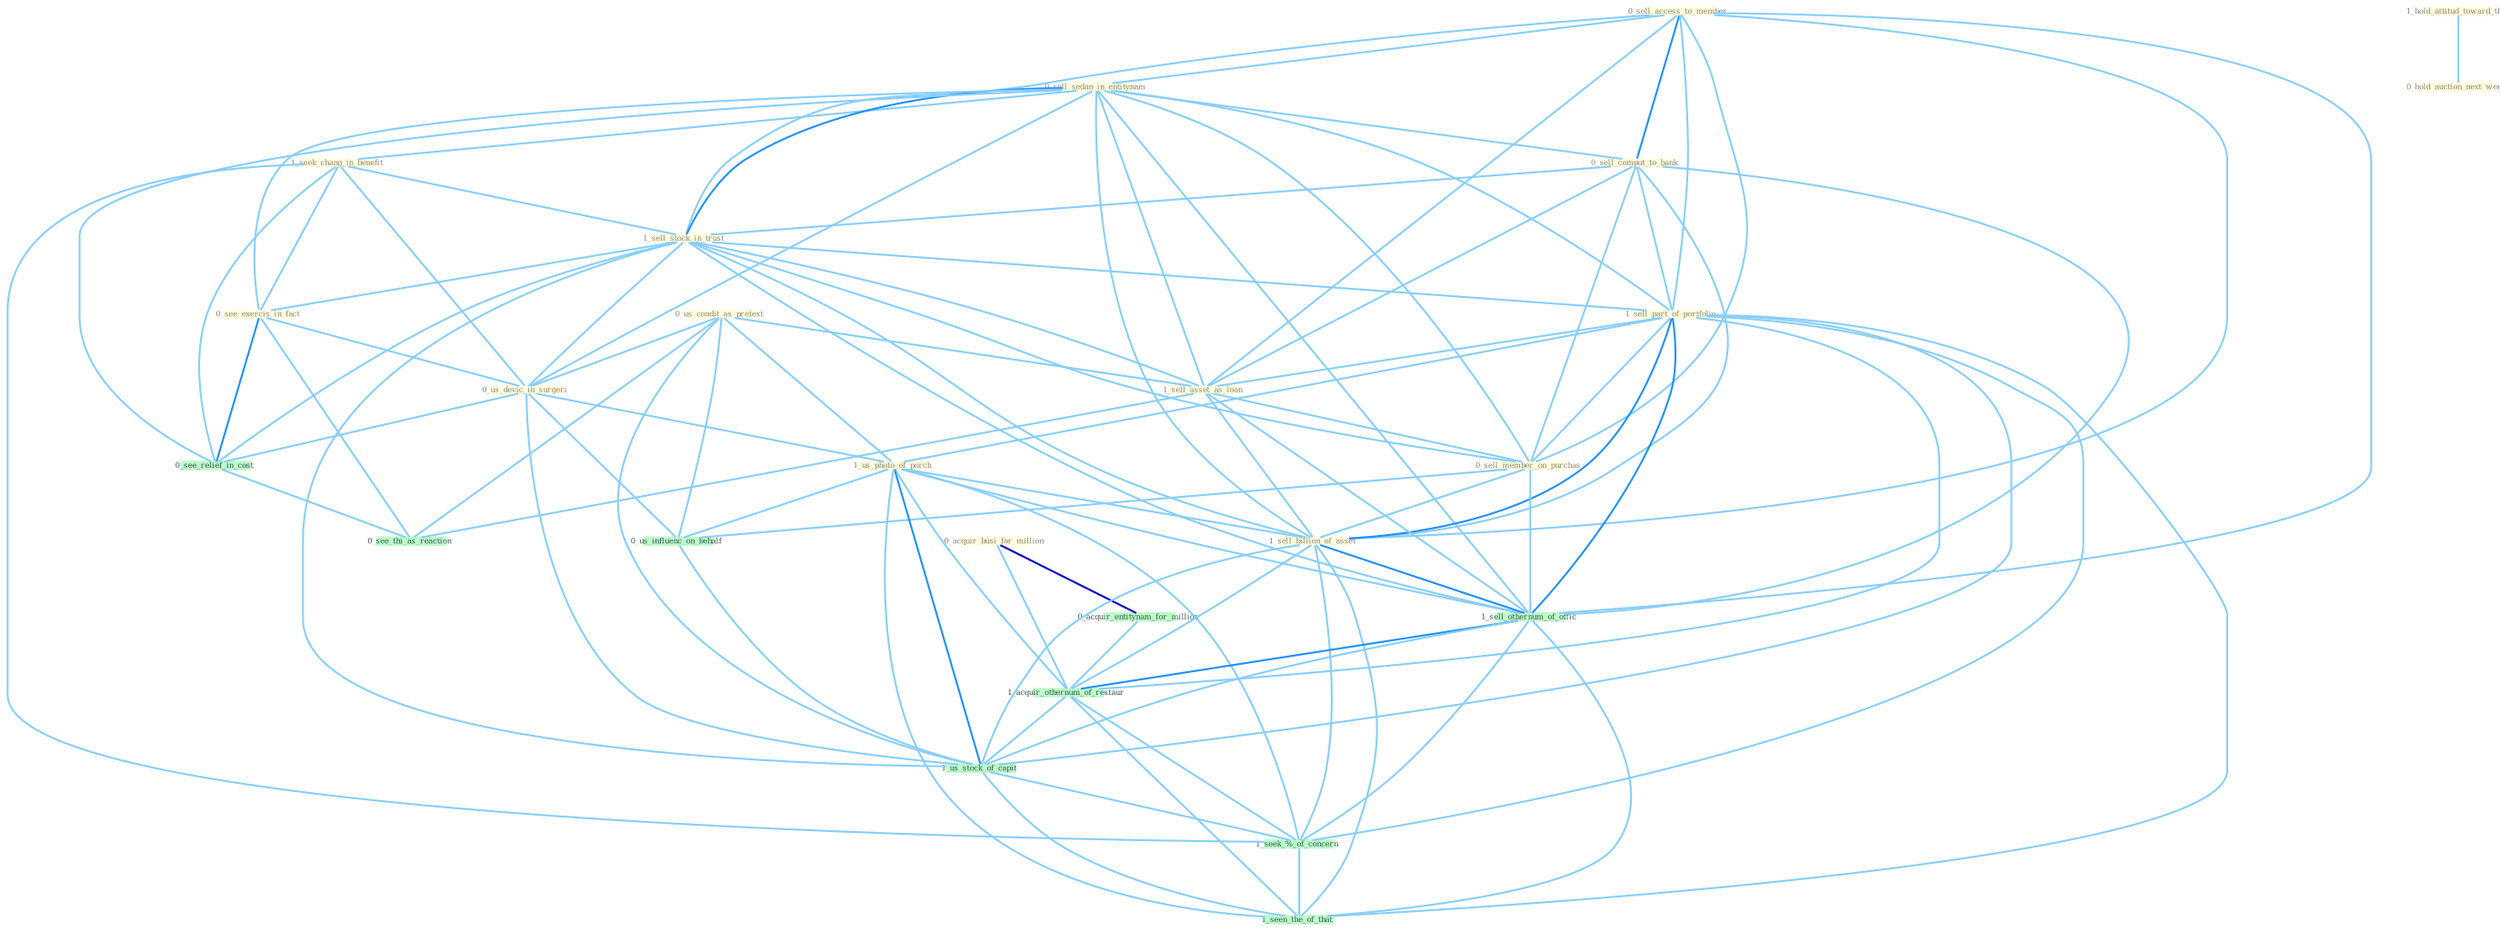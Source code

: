 Graph G{ 
    node
    [shape=polygon,style=filled,width=.5,height=.06,color="#BDFCC9",fixedsize=true,fontsize=4,
    fontcolor="#2f4f4f"];
    {node
    [color="#ffffe0", fontcolor="#8b7d6b"] "0_sell_access_to_member " "0_acquir_busi_for_million " "0_sell_sedan_in_entitynam " "0_sell_comput_to_bank " "0_us_condit_as_pretext " "1_seek_chang_in_benefit " "1_sell_stock_in_trust " "0_see_exercis_in_fact " "1_sell_part_of_portfolio " "1_hold_attitud_toward_the " "1_sell_asset_as_loan " "0_us_devic_in_surgeri " "0_sell_member_on_purchas " "0_hold_auction_next_week " "1_us_photo_of_porch " "1_sell_billion_of_asset "}
{node [color="#fff0f5", fontcolor="#b22222"]}
edge [color="#B0E2FF"];

	"0_sell_access_to_member " -- "0_sell_sedan_in_entitynam " [w="1", color="#87cefa" ];
	"0_sell_access_to_member " -- "0_sell_comput_to_bank " [w="2", color="#1e90ff" , len=0.8];
	"0_sell_access_to_member " -- "1_sell_stock_in_trust " [w="1", color="#87cefa" ];
	"0_sell_access_to_member " -- "1_sell_part_of_portfolio " [w="1", color="#87cefa" ];
	"0_sell_access_to_member " -- "1_sell_asset_as_loan " [w="1", color="#87cefa" ];
	"0_sell_access_to_member " -- "0_sell_member_on_purchas " [w="1", color="#87cefa" ];
	"0_sell_access_to_member " -- "1_sell_billion_of_asset " [w="1", color="#87cefa" ];
	"0_sell_access_to_member " -- "1_sell_othernum_of_offic " [w="1", color="#87cefa" ];
	"0_acquir_busi_for_million " -- "0_acquir_entitynam_for_million " [w="3", color="#0000cd" , len=0.6];
	"0_acquir_busi_for_million " -- "1_acquir_othernum_of_restaur " [w="1", color="#87cefa" ];
	"0_sell_sedan_in_entitynam " -- "0_sell_comput_to_bank " [w="1", color="#87cefa" ];
	"0_sell_sedan_in_entitynam " -- "1_seek_chang_in_benefit " [w="1", color="#87cefa" ];
	"0_sell_sedan_in_entitynam " -- "1_sell_stock_in_trust " [w="2", color="#1e90ff" , len=0.8];
	"0_sell_sedan_in_entitynam " -- "0_see_exercis_in_fact " [w="1", color="#87cefa" ];
	"0_sell_sedan_in_entitynam " -- "1_sell_part_of_portfolio " [w="1", color="#87cefa" ];
	"0_sell_sedan_in_entitynam " -- "1_sell_asset_as_loan " [w="1", color="#87cefa" ];
	"0_sell_sedan_in_entitynam " -- "0_us_devic_in_surgeri " [w="1", color="#87cefa" ];
	"0_sell_sedan_in_entitynam " -- "0_sell_member_on_purchas " [w="1", color="#87cefa" ];
	"0_sell_sedan_in_entitynam " -- "1_sell_billion_of_asset " [w="1", color="#87cefa" ];
	"0_sell_sedan_in_entitynam " -- "1_sell_othernum_of_offic " [w="1", color="#87cefa" ];
	"0_sell_sedan_in_entitynam " -- "0_see_relief_in_cost " [w="1", color="#87cefa" ];
	"0_sell_comput_to_bank " -- "1_sell_stock_in_trust " [w="1", color="#87cefa" ];
	"0_sell_comput_to_bank " -- "1_sell_part_of_portfolio " [w="1", color="#87cefa" ];
	"0_sell_comput_to_bank " -- "1_sell_asset_as_loan " [w="1", color="#87cefa" ];
	"0_sell_comput_to_bank " -- "0_sell_member_on_purchas " [w="1", color="#87cefa" ];
	"0_sell_comput_to_bank " -- "1_sell_billion_of_asset " [w="1", color="#87cefa" ];
	"0_sell_comput_to_bank " -- "1_sell_othernum_of_offic " [w="1", color="#87cefa" ];
	"0_us_condit_as_pretext " -- "1_sell_asset_as_loan " [w="1", color="#87cefa" ];
	"0_us_condit_as_pretext " -- "0_us_devic_in_surgeri " [w="1", color="#87cefa" ];
	"0_us_condit_as_pretext " -- "1_us_photo_of_porch " [w="1", color="#87cefa" ];
	"0_us_condit_as_pretext " -- "0_us_influenc_on_behalf " [w="1", color="#87cefa" ];
	"0_us_condit_as_pretext " -- "0_see_thi_as_reaction " [w="1", color="#87cefa" ];
	"0_us_condit_as_pretext " -- "1_us_stock_of_capit " [w="1", color="#87cefa" ];
	"1_seek_chang_in_benefit " -- "1_sell_stock_in_trust " [w="1", color="#87cefa" ];
	"1_seek_chang_in_benefit " -- "0_see_exercis_in_fact " [w="1", color="#87cefa" ];
	"1_seek_chang_in_benefit " -- "0_us_devic_in_surgeri " [w="1", color="#87cefa" ];
	"1_seek_chang_in_benefit " -- "0_see_relief_in_cost " [w="1", color="#87cefa" ];
	"1_seek_chang_in_benefit " -- "1_seek_%_of_concern " [w="1", color="#87cefa" ];
	"1_sell_stock_in_trust " -- "0_see_exercis_in_fact " [w="1", color="#87cefa" ];
	"1_sell_stock_in_trust " -- "1_sell_part_of_portfolio " [w="1", color="#87cefa" ];
	"1_sell_stock_in_trust " -- "1_sell_asset_as_loan " [w="1", color="#87cefa" ];
	"1_sell_stock_in_trust " -- "0_us_devic_in_surgeri " [w="1", color="#87cefa" ];
	"1_sell_stock_in_trust " -- "0_sell_member_on_purchas " [w="1", color="#87cefa" ];
	"1_sell_stock_in_trust " -- "1_sell_billion_of_asset " [w="1", color="#87cefa" ];
	"1_sell_stock_in_trust " -- "1_sell_othernum_of_offic " [w="1", color="#87cefa" ];
	"1_sell_stock_in_trust " -- "0_see_relief_in_cost " [w="1", color="#87cefa" ];
	"1_sell_stock_in_trust " -- "1_us_stock_of_capit " [w="1", color="#87cefa" ];
	"0_see_exercis_in_fact " -- "0_us_devic_in_surgeri " [w="1", color="#87cefa" ];
	"0_see_exercis_in_fact " -- "0_see_relief_in_cost " [w="2", color="#1e90ff" , len=0.8];
	"0_see_exercis_in_fact " -- "0_see_thi_as_reaction " [w="1", color="#87cefa" ];
	"1_sell_part_of_portfolio " -- "1_sell_asset_as_loan " [w="1", color="#87cefa" ];
	"1_sell_part_of_portfolio " -- "0_sell_member_on_purchas " [w="1", color="#87cefa" ];
	"1_sell_part_of_portfolio " -- "1_us_photo_of_porch " [w="1", color="#87cefa" ];
	"1_sell_part_of_portfolio " -- "1_sell_billion_of_asset " [w="2", color="#1e90ff" , len=0.8];
	"1_sell_part_of_portfolio " -- "1_sell_othernum_of_offic " [w="2", color="#1e90ff" , len=0.8];
	"1_sell_part_of_portfolio " -- "1_acquir_othernum_of_restaur " [w="1", color="#87cefa" ];
	"1_sell_part_of_portfolio " -- "1_us_stock_of_capit " [w="1", color="#87cefa" ];
	"1_sell_part_of_portfolio " -- "1_seek_%_of_concern " [w="1", color="#87cefa" ];
	"1_sell_part_of_portfolio " -- "1_seen_the_of_that " [w="1", color="#87cefa" ];
	"1_hold_attitud_toward_the " -- "0_hold_auction_next_week " [w="1", color="#87cefa" ];
	"1_sell_asset_as_loan " -- "0_sell_member_on_purchas " [w="1", color="#87cefa" ];
	"1_sell_asset_as_loan " -- "1_sell_billion_of_asset " [w="1", color="#87cefa" ];
	"1_sell_asset_as_loan " -- "1_sell_othernum_of_offic " [w="1", color="#87cefa" ];
	"1_sell_asset_as_loan " -- "0_see_thi_as_reaction " [w="1", color="#87cefa" ];
	"0_us_devic_in_surgeri " -- "1_us_photo_of_porch " [w="1", color="#87cefa" ];
	"0_us_devic_in_surgeri " -- "0_us_influenc_on_behalf " [w="1", color="#87cefa" ];
	"0_us_devic_in_surgeri " -- "0_see_relief_in_cost " [w="1", color="#87cefa" ];
	"0_us_devic_in_surgeri " -- "1_us_stock_of_capit " [w="1", color="#87cefa" ];
	"0_sell_member_on_purchas " -- "1_sell_billion_of_asset " [w="1", color="#87cefa" ];
	"0_sell_member_on_purchas " -- "1_sell_othernum_of_offic " [w="1", color="#87cefa" ];
	"0_sell_member_on_purchas " -- "0_us_influenc_on_behalf " [w="1", color="#87cefa" ];
	"1_us_photo_of_porch " -- "1_sell_billion_of_asset " [w="1", color="#87cefa" ];
	"1_us_photo_of_porch " -- "1_sell_othernum_of_offic " [w="1", color="#87cefa" ];
	"1_us_photo_of_porch " -- "0_us_influenc_on_behalf " [w="1", color="#87cefa" ];
	"1_us_photo_of_porch " -- "1_acquir_othernum_of_restaur " [w="1", color="#87cefa" ];
	"1_us_photo_of_porch " -- "1_us_stock_of_capit " [w="2", color="#1e90ff" , len=0.8];
	"1_us_photo_of_porch " -- "1_seek_%_of_concern " [w="1", color="#87cefa" ];
	"1_us_photo_of_porch " -- "1_seen_the_of_that " [w="1", color="#87cefa" ];
	"1_sell_billion_of_asset " -- "1_sell_othernum_of_offic " [w="2", color="#1e90ff" , len=0.8];
	"1_sell_billion_of_asset " -- "1_acquir_othernum_of_restaur " [w="1", color="#87cefa" ];
	"1_sell_billion_of_asset " -- "1_us_stock_of_capit " [w="1", color="#87cefa" ];
	"1_sell_billion_of_asset " -- "1_seek_%_of_concern " [w="1", color="#87cefa" ];
	"1_sell_billion_of_asset " -- "1_seen_the_of_that " [w="1", color="#87cefa" ];
	"0_acquir_entitynam_for_million " -- "1_acquir_othernum_of_restaur " [w="1", color="#87cefa" ];
	"1_sell_othernum_of_offic " -- "1_acquir_othernum_of_restaur " [w="2", color="#1e90ff" , len=0.8];
	"1_sell_othernum_of_offic " -- "1_us_stock_of_capit " [w="1", color="#87cefa" ];
	"1_sell_othernum_of_offic " -- "1_seek_%_of_concern " [w="1", color="#87cefa" ];
	"1_sell_othernum_of_offic " -- "1_seen_the_of_that " [w="1", color="#87cefa" ];
	"0_us_influenc_on_behalf " -- "1_us_stock_of_capit " [w="1", color="#87cefa" ];
	"0_see_relief_in_cost " -- "0_see_thi_as_reaction " [w="1", color="#87cefa" ];
	"1_acquir_othernum_of_restaur " -- "1_us_stock_of_capit " [w="1", color="#87cefa" ];
	"1_acquir_othernum_of_restaur " -- "1_seek_%_of_concern " [w="1", color="#87cefa" ];
	"1_acquir_othernum_of_restaur " -- "1_seen_the_of_that " [w="1", color="#87cefa" ];
	"1_us_stock_of_capit " -- "1_seek_%_of_concern " [w="1", color="#87cefa" ];
	"1_us_stock_of_capit " -- "1_seen_the_of_that " [w="1", color="#87cefa" ];
	"1_seek_%_of_concern " -- "1_seen_the_of_that " [w="1", color="#87cefa" ];
}